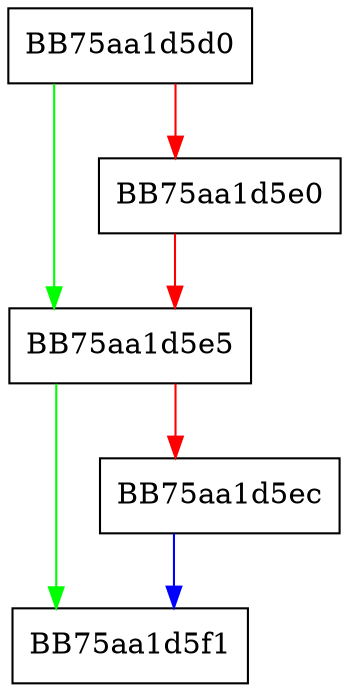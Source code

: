 digraph Pop {
  node [shape="box"];
  graph [splines=ortho];
  BB75aa1d5d0 -> BB75aa1d5e5 [color="green"];
  BB75aa1d5d0 -> BB75aa1d5e0 [color="red"];
  BB75aa1d5e0 -> BB75aa1d5e5 [color="red"];
  BB75aa1d5e5 -> BB75aa1d5f1 [color="green"];
  BB75aa1d5e5 -> BB75aa1d5ec [color="red"];
  BB75aa1d5ec -> BB75aa1d5f1 [color="blue"];
}